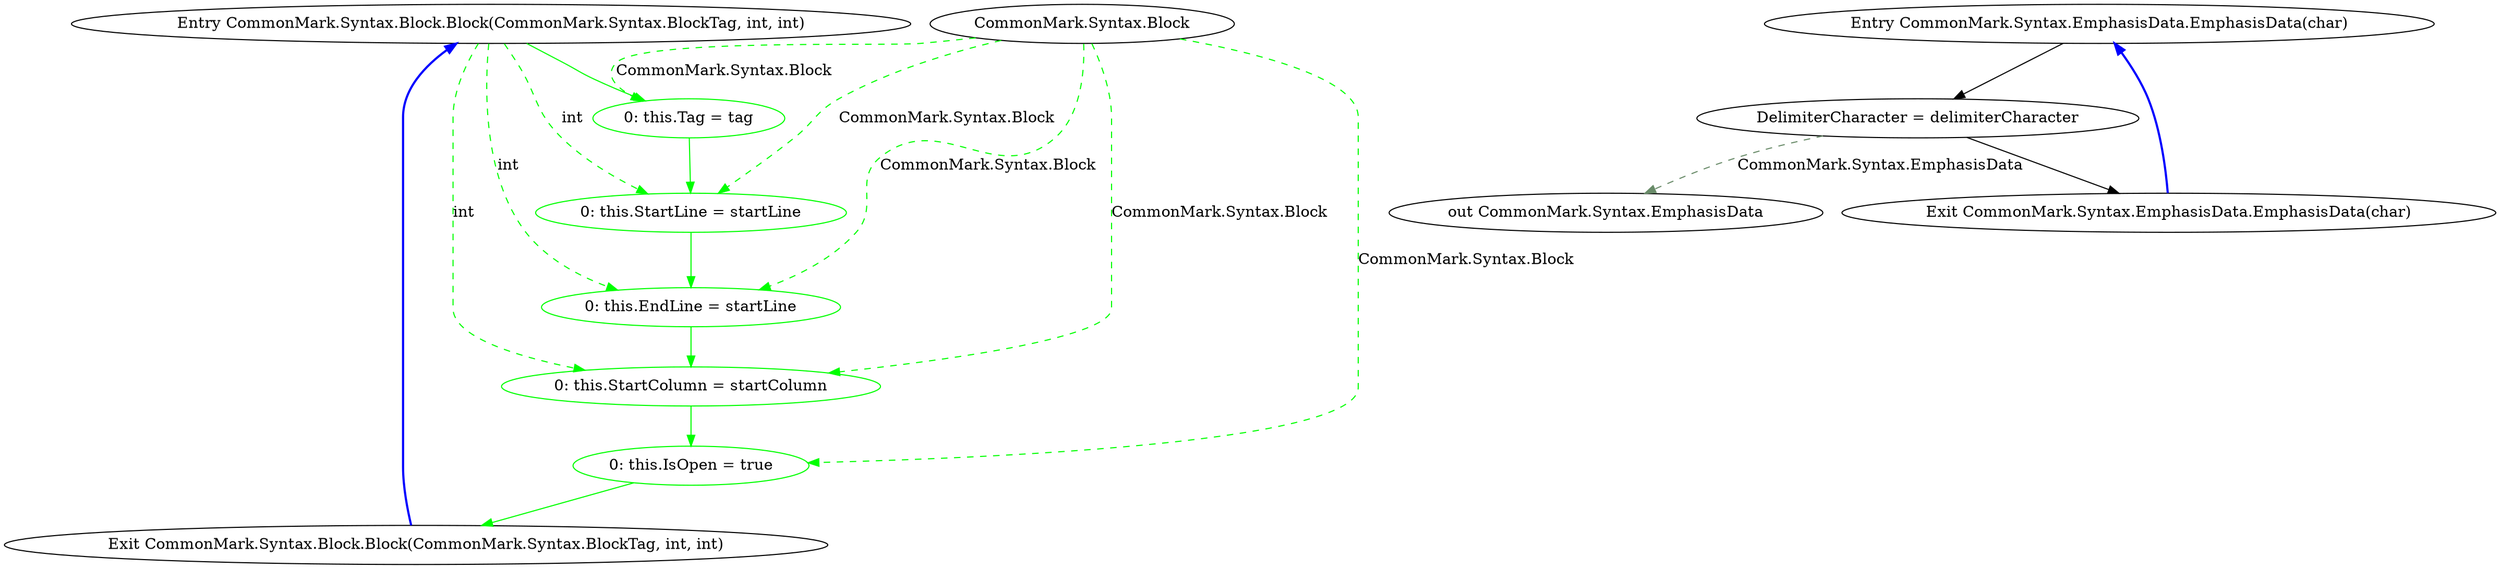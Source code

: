 digraph  {
m0_0 [cluster="CommonMark.Syntax.Block.Block(CommonMark.Syntax.BlockTag, int, int)", file="EmphasisTests.cs", label="Entry CommonMark.Syntax.Block.Block(CommonMark.Syntax.BlockTag, int, int)", span="9-9"];
m0_1 [cluster="CommonMark.Syntax.Block.Block(CommonMark.Syntax.BlockTag, int, int)", color=green, community=0, file="EmphasisTests.cs", label="0: this.Tag = tag", span="11-11"];
m0_2 [cluster="CommonMark.Syntax.Block.Block(CommonMark.Syntax.BlockTag, int, int)", color=green, community=0, file="EmphasisTests.cs", label="0: this.StartLine = startLine", span="12-12"];
m0_3 [cluster="CommonMark.Syntax.Block.Block(CommonMark.Syntax.BlockTag, int, int)", color=green, community=0, file="EmphasisTests.cs", label="0: this.EndLine = startLine", span="13-13"];
m0_4 [cluster="CommonMark.Syntax.Block.Block(CommonMark.Syntax.BlockTag, int, int)", color=green, community=0, file="EmphasisTests.cs", label="0: this.StartColumn = startColumn", span="14-14"];
m0_5 [cluster="CommonMark.Syntax.Block.Block(CommonMark.Syntax.BlockTag, int, int)", color=green, community=0, file="EmphasisTests.cs", label="0: this.IsOpen = true", span="15-15"];
m0_6 [cluster="CommonMark.Syntax.Block.Block(CommonMark.Syntax.BlockTag, int, int)", file="EmphasisTests.cs", label="Exit CommonMark.Syntax.Block.Block(CommonMark.Syntax.BlockTag, int, int)", span="9-9"];
m0_7 [file="EmphasisTests.cs", label="CommonMark.Syntax.Block", span=""];
m2_0 [cluster="CommonMark.Syntax.EmphasisData.EmphasisData(char)", file="Utilities.cs", label="Entry CommonMark.Syntax.EmphasisData.EmphasisData(char)", span="11-11"];
m2_1 [cluster="CommonMark.Syntax.EmphasisData.EmphasisData(char)", file="Utilities.cs", label="DelimiterCharacter = delimiterCharacter", span="13-13"];
m2_2 [cluster="CommonMark.Syntax.EmphasisData.EmphasisData(char)", file="Utilities.cs", label="Exit CommonMark.Syntax.EmphasisData.EmphasisData(char)", span="11-11"];
m2_3 [file="Utilities.cs", label="out CommonMark.Syntax.EmphasisData", span=""];
m0_0 -> m0_1  [color=green, key=0, style=solid];
m0_0 -> m0_2  [color=green, key=1, label=int, style=dashed];
m0_0 -> m0_3  [color=green, key=1, label=int, style=dashed];
m0_0 -> m0_4  [color=green, key=1, label=int, style=dashed];
m0_1 -> m0_2  [color=green, key=0, style=solid];
m0_2 -> m0_3  [color=green, key=0, style=solid];
m0_3 -> m0_4  [color=green, key=0, style=solid];
m0_4 -> m0_5  [color=green, key=0, style=solid];
m0_5 -> m0_6  [color=green, key=0, style=solid];
m0_6 -> m0_0  [color=blue, key=0, style=bold];
m0_7 -> m0_1  [color=green, key=1, label="CommonMark.Syntax.Block", style=dashed];
m0_7 -> m0_2  [color=green, key=1, label="CommonMark.Syntax.Block", style=dashed];
m0_7 -> m0_3  [color=green, key=1, label="CommonMark.Syntax.Block", style=dashed];
m0_7 -> m0_4  [color=green, key=1, label="CommonMark.Syntax.Block", style=dashed];
m0_7 -> m0_5  [color=green, key=1, label="CommonMark.Syntax.Block", style=dashed];
m2_0 -> m2_1  [key=0, style=solid];
m2_1 -> m2_2  [key=0, style=solid];
m2_1 -> m2_3  [color=darkseagreen4, key=1, label="CommonMark.Syntax.EmphasisData", style=dashed];
m2_2 -> m2_0  [color=blue, key=0, style=bold];
}
